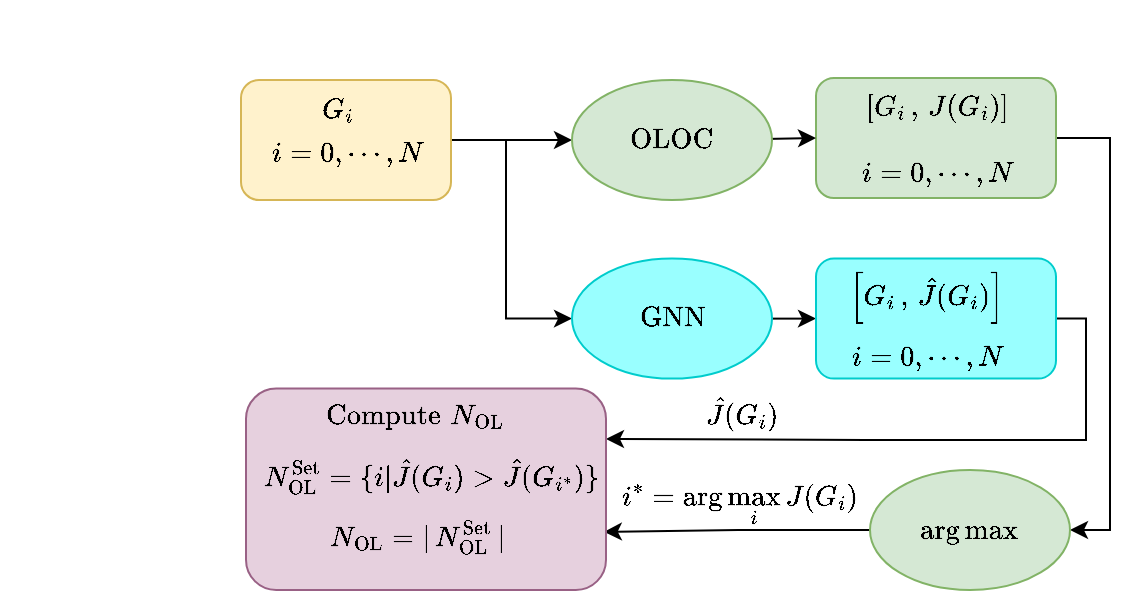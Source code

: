 <mxfile version="20.3.0" type="device"><diagram id="Fk_KLJHWBFei_WWRlspj" name="Page-1"><mxGraphModel dx="1449" dy="436" grid="1" gridSize="10" guides="1" tooltips="1" connect="1" arrows="1" fold="1" page="1" pageScale="1" pageWidth="850" pageHeight="1100" math="1" shadow="0"><root><mxCell id="0"/><mxCell id="1" parent="0"/><mxCell id="lxfHbtE4fA1tAznVyebc-1" style="edgeStyle=orthogonalEdgeStyle;rounded=0;orthogonalLoop=1;jettySize=auto;html=1;exitX=1;exitY=0.5;exitDx=0;exitDy=0;" parent="1" source="lxfHbtE4fA1tAznVyebc-2" target="lxfHbtE4fA1tAznVyebc-10" edge="1"><mxGeometry relative="1" as="geometry"/></mxCell><mxCell id="lxfHbtE4fA1tAznVyebc-34" style="edgeStyle=orthogonalEdgeStyle;rounded=0;orthogonalLoop=1;jettySize=auto;html=1;exitX=1;exitY=0.5;exitDx=0;exitDy=0;entryX=0;entryY=0.5;entryDx=0;entryDy=0;" parent="1" source="lxfHbtE4fA1tAznVyebc-2" target="lxfHbtE4fA1tAznVyebc-32" edge="1"><mxGeometry relative="1" as="geometry"><Array as="points"><mxPoint x="200" y="240"/><mxPoint x="200" y="329"/></Array></mxGeometry></mxCell><mxCell id="lxfHbtE4fA1tAznVyebc-2" value="" style="rounded=1;whiteSpace=wrap;html=1;fillColor=#fff2cc;strokeColor=#d6b656;gradientColor=none;" parent="1" vertex="1"><mxGeometry x="67.5" y="210" width="105" height="60" as="geometry"/></mxCell><mxCell id="lxfHbtE4fA1tAznVyebc-3" value="$$G_i$$" style="text;html=1;align=center;verticalAlign=middle;resizable=0;points=[];autosize=1;strokeColor=none;fillColor=none;" parent="1" vertex="1"><mxGeometry x="79.5" y="210" width="70" height="30" as="geometry"/></mxCell><mxCell id="lxfHbtE4fA1tAznVyebc-4" value="$$i=0, \cdots, N$$" style="text;html=1;align=center;verticalAlign=middle;resizable=0;points=[];autosize=1;strokeColor=none;fillColor=none;" parent="1" vertex="1"><mxGeometry x="60" y="231" width="120" height="30" as="geometry"/></mxCell><mxCell id="lxfHbtE4fA1tAznVyebc-44" style="edgeStyle=orthogonalEdgeStyle;rounded=0;orthogonalLoop=1;jettySize=auto;html=1;exitX=1;exitY=0.5;exitDx=0;exitDy=0;entryX=1;entryY=0.5;entryDx=0;entryDy=0;" parent="1" source="lxfHbtE4fA1tAznVyebc-6" target="lxfHbtE4fA1tAznVyebc-40" edge="1"><mxGeometry relative="1" as="geometry"/></mxCell><mxCell id="lxfHbtE4fA1tAznVyebc-6" value="" style="rounded=1;whiteSpace=wrap;html=1;fillColor=#d5e8d4;gradientColor=none;strokeColor=#82b366;" parent="1" vertex="1"><mxGeometry x="355" y="209" width="120" height="60" as="geometry"/></mxCell><mxCell id="lxfHbtE4fA1tAznVyebc-7" value="$$\left[G_i\,,\, {J}(G_i)\right]$$" style="text;html=1;align=center;verticalAlign=middle;resizable=0;points=[];autosize=1;strokeColor=none;fillColor=none;" parent="1" vertex="1"><mxGeometry x="325" y="209" width="180" height="30" as="geometry"/></mxCell><mxCell id="lxfHbtE4fA1tAznVyebc-9" style="edgeStyle=orthogonalEdgeStyle;rounded=0;orthogonalLoop=1;jettySize=auto;html=1;exitX=1;exitY=0.5;exitDx=0;exitDy=0;entryX=0;entryY=0.5;entryDx=0;entryDy=0;" parent="1" target="lxfHbtE4fA1tAznVyebc-6" edge="1"><mxGeometry relative="1" as="geometry"><mxPoint x="302" y="239" as="sourcePoint"/></mxGeometry></mxCell><mxCell id="lxfHbtE4fA1tAznVyebc-10" value="&lt;span style=&quot;&quot;&gt;$$\mathrm{OLOC}$$&lt;/span&gt;" style="ellipse;whiteSpace=wrap;html=1;fillColor=#d5e8d4;gradientColor=none;strokeColor=#82b366;" parent="1" vertex="1"><mxGeometry x="233" y="210" width="100" height="60" as="geometry"/></mxCell><mxCell id="lxfHbtE4fA1tAznVyebc-38" style="edgeStyle=orthogonalEdgeStyle;rounded=0;orthogonalLoop=1;jettySize=auto;html=1;exitX=1;exitY=0.5;exitDx=0;exitDy=0;entryX=0;entryY=0.5;entryDx=0;entryDy=0;" parent="1" source="lxfHbtE4fA1tAznVyebc-32" target="lxfHbtE4fA1tAznVyebc-35" edge="1"><mxGeometry relative="1" as="geometry"><mxPoint x="350" y="320" as="targetPoint"/></mxGeometry></mxCell><mxCell id="lxfHbtE4fA1tAznVyebc-32" value="$$\mathrm{GNN}$$" style="ellipse;whiteSpace=wrap;html=1;fillColor=#99FFFF;gradientColor=none;strokeColor=#00CCCC;" parent="1" vertex="1"><mxGeometry x="233" y="299.31" width="100" height="60" as="geometry"/></mxCell><mxCell id="lxfHbtE4fA1tAznVyebc-43" style="edgeStyle=orthogonalEdgeStyle;rounded=0;orthogonalLoop=1;jettySize=auto;html=1;exitX=1;exitY=0.5;exitDx=0;exitDy=0;entryX=1;entryY=0.25;entryDx=0;entryDy=0;" parent="1" source="lxfHbtE4fA1tAznVyebc-35" target="lxfHbtE4fA1tAznVyebc-48" edge="1"><mxGeometry relative="1" as="geometry"><mxPoint x="465" y="404" as="targetPoint"/><Array as="points"><mxPoint x="490" y="329"/><mxPoint x="490" y="390"/><mxPoint x="380" y="390"/><mxPoint x="380" y="389"/></Array></mxGeometry></mxCell><mxCell id="lxfHbtE4fA1tAznVyebc-35" value="" style="rounded=1;whiteSpace=wrap;html=1;fillColor=#99FFFF;gradientColor=none;strokeColor=#00CCCC;" parent="1" vertex="1"><mxGeometry x="355" y="299.31" width="120" height="60" as="geometry"/></mxCell><mxCell id="lxfHbtE4fA1tAznVyebc-36" value="$$i=0, \cdots, N$$" style="text;html=1;align=center;verticalAlign=middle;resizable=0;points=[];autosize=1;strokeColor=none;fillColor=none;" parent="1" vertex="1"><mxGeometry x="350" y="333.31" width="120" height="30" as="geometry"/></mxCell><mxCell id="lxfHbtE4fA1tAznVyebc-37" value="$$\left[G_i\,,\, \hat{J}(G_i)\right]$$" style="text;html=1;align=center;verticalAlign=middle;resizable=0;points=[];autosize=1;strokeColor=none;fillColor=none;" parent="1" vertex="1"><mxGeometry x="310" y="303.31" width="200" height="30" as="geometry"/></mxCell><mxCell id="lxfHbtE4fA1tAznVyebc-59" style="edgeStyle=orthogonalEdgeStyle;rounded=0;orthogonalLoop=1;jettySize=auto;html=1;exitX=0;exitY=0.5;exitDx=0;exitDy=0;entryX=0.994;entryY=0.711;entryDx=0;entryDy=0;entryPerimeter=0;" parent="1" source="lxfHbtE4fA1tAznVyebc-40" target="lxfHbtE4fA1tAznVyebc-48" edge="1"><mxGeometry relative="1" as="geometry"/></mxCell><mxCell id="lxfHbtE4fA1tAznVyebc-40" value="&lt;span style=&quot;&quot;&gt;$$\mathrm{arg}\max$$&lt;/span&gt;" style="ellipse;whiteSpace=wrap;html=1;fillColor=#D5E8D4;gradientColor=none;strokeColor=#82B366;" parent="1" vertex="1"><mxGeometry x="382" y="405" width="100" height="60" as="geometry"/></mxCell><mxCell id="lxfHbtE4fA1tAznVyebc-47" value="$$i^{\ast}=\mathrm{arg}\max _i J(G_i)$$" style="text;html=1;align=center;verticalAlign=middle;resizable=0;points=[];autosize=1;strokeColor=none;fillColor=none;" parent="1" vertex="1"><mxGeometry x="196" y="406.65" width="240" height="30" as="geometry"/></mxCell><mxCell id="lxfHbtE4fA1tAznVyebc-48" value="" style="rounded=1;whiteSpace=wrap;html=1;strokeColor=#996185;fillColor=#E6D0DE;gradientColor=none;" parent="1" vertex="1"><mxGeometry x="70" y="364.31" width="180" height="100.69" as="geometry"/></mxCell><mxCell id="lxfHbtE4fA1tAznVyebc-53" value="$$\mathrm{Compute\,\,}N_{\mathrm{OL}}$$" style="text;html=1;align=center;verticalAlign=middle;resizable=0;points=[];autosize=1;strokeColor=none;fillColor=none;" parent="1" vertex="1"><mxGeometry x="24" y="363.31" width="260" height="30" as="geometry"/></mxCell><mxCell id="lxfHbtE4fA1tAznVyebc-54" value="$$N_{\mathrm{OL}}^{\mathrm{Set}}=\{ i | {\hat{J}}(G_i) &amp;gt;{\hat{J}}(G_{i^{\ast}})&lt;br&gt;&amp;nbsp;&lt;br&gt;&amp;nbsp;\}$$" style="text;html=1;align=center;verticalAlign=middle;resizable=0;points=[];autosize=1;strokeColor=none;fillColor=none;" parent="1" vertex="1"><mxGeometry x="-53" y="377.0" width="430" height="60" as="geometry"/></mxCell><mxCell id="lxfHbtE4fA1tAznVyebc-55" value="$$N_{\mathrm{OL}}= |\, N_{\mathrm{OL}}^{\mathrm{Set}}&lt;br&gt;&amp;nbsp;\,|$$" style="text;html=1;align=center;verticalAlign=middle;resizable=0;points=[];autosize=1;strokeColor=none;fillColor=none;" parent="1" vertex="1"><mxGeometry x="-10" y="418.46" width="330" height="40" as="geometry"/></mxCell><mxCell id="lxfHbtE4fA1tAznVyebc-60" value="$$i=0, \cdots, N$$" style="text;html=1;align=center;verticalAlign=middle;resizable=0;points=[];autosize=1;strokeColor=none;fillColor=none;" parent="1" vertex="1"><mxGeometry x="355" y="241" width="120" height="30" as="geometry"/></mxCell><mxCell id="lxfHbtE4fA1tAznVyebc-62" value="$$\hat{J}(G_i)&lt;br&gt;$$" style="text;html=1;align=center;verticalAlign=middle;resizable=0;points=[];autosize=1;strokeColor=none;fillColor=none;" parent="1" vertex="1"><mxGeometry x="268" y="356.31" width="100" height="40" as="geometry"/></mxCell><mxCell id="F_ggVqqeA4HHjS-FZN11-1" value="$$$$" style="text;html=1;align=center;verticalAlign=middle;resizable=0;points=[];autosize=1;strokeColor=none;fillColor=none;" vertex="1" parent="1"><mxGeometry x="445" y="170" width="50" height="30" as="geometry"/></mxCell></root></mxGraphModel></diagram></mxfile>